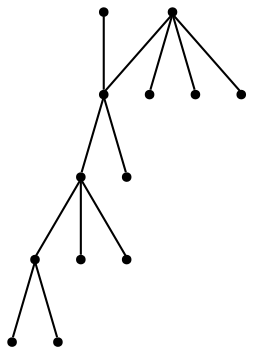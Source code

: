 graph {
  node [shape=point,comment="{\"directed\":false,\"doi\":\"10.1007/978-3-540-31843-9_29\",\"figure\":\"3 (3)\"}"]

  v0 [pos="1527.7841796875,1368.0961559980346"]
  v1 [pos="1300.741933139535,1531.5961470970744"]
  v2 [pos="1479.2751589752907,1287.0961776146526"]
  v3 [pos="1576.5432367369185,1287.0961776146526"]
  v4 [pos="1527.7841796875,1287.0961776146526"]
  v5 [pos="1365.5040152616277,1368.0961559980346"]
  v6 [pos="1316.9949627543606,1287.0961776146523"]
  v7 [pos="1414.2630405159882,1287.0961776146523"]
  v8 [pos="1365.5040152616277,1449.3461559980346"]
  v9 [pos="1300.741933139535,1368.0961559980346"]
  v10 [pos="1431.7663154069767,1366.846175071521"]
  v11 [pos="1235.7298464752907,1449.3461559980346"]
  v12 [pos="1122.2087390988372,1449.3461559980346"]

  v0 -- v1 [id="-1",pos="1527.7841796875,1368.0961559980346 1524.9086664244185,1378.4419964521362 1523.174945494186,1382.1378023196494 1521.3663154069768,1385.792027986967 1512.7021620639534,1403.4503887861206 1503.7421875,1420.9795585045451 1493.836246366279,1437.9795025556518 1480.350308866279,1460.733663118803 1467.414680232558,1479.804479158842 1443.7519077034883,1493.087890820626 1420.1599745639535,1506.5128277509643 1388.7624818313952,1512.6795401939983 1362.507648982558,1518.6669618655478 1341.9829215116279,1522.9212394127483 1321.3457667151163,1526.8919577965373 1300.741933139535,1531.5961470970744"]
  v12 -- v1 [id="-2",pos="1122.2087390988372,1449.3461559980346 1300.741933139535,1531.5961470970744 1300.741933139535,1531.5961470970744 1300.741933139535,1531.5961470970744"]
  v8 -- v9 [id="-3",pos="1365.5040152616277,1449.3461559980346 1300.741933139535,1368.0961559980346 1300.741933139535,1368.0961559980346 1300.741933139535,1368.0961559980346"]
  v5 -- v7 [id="-4",pos="1365.5040152616277,1368.0961559980346 1414.2630405159882,1287.0961776146523 1414.2630405159882,1287.0961776146523 1414.2630405159882,1287.0961776146523"]
  v5 -- v6 [id="-5",pos="1365.5040152616277,1368.0961559980346 1316.9949627543606,1287.0961776146523 1316.9949627543606,1287.0961776146523 1316.9949627543606,1287.0961776146523"]
  v0 -- v4 [id="-12",pos="1527.7841796875,1368.0961559980346 1527.7841796875,1287.0961776146526 1527.7841796875,1287.0961776146526 1527.7841796875,1287.0961776146526"]
  v0 -- v3 [id="-13",pos="1527.7841796875,1368.0961559980346 1576.5432367369185,1287.0961776146526 1576.5432367369185,1287.0961776146526 1576.5432367369185,1287.0961776146526"]
  v0 -- v2 [id="-14",pos="1527.7841796875,1368.0961559980346 1479.2751589752907,1287.0961776146526 1479.2751589752907,1287.0961776146526 1479.2751589752907,1287.0961776146526"]
  v8 -- v10 [id="-15",pos="1365.5040152616277,1449.3461559980346 1431.7663154069767,1366.846175071521 1431.7663154069767,1366.846175071521 1431.7663154069767,1366.846175071521"]
  v8 -- v5 [id="-16",pos="1365.5040152616277,1449.3461559980346 1365.5040152616277,1368.0961559980346 1365.5040152616277,1368.0961559980346 1365.5040152616277,1368.0961559980346"]
  v1 -- v8 [id="-17",pos="1300.741933139535,1531.5961470970744 1365.5040152616277,1449.3461559980346 1365.5040152616277,1449.3461559980346 1365.5040152616277,1449.3461559980346"]
  v1 -- v11 [id="-18",pos="1300.741933139535,1531.5961470970744 1235.7298464752907,1449.3461559980346 1235.7298464752907,1449.3461559980346 1235.7298464752907,1449.3461559980346"]
}